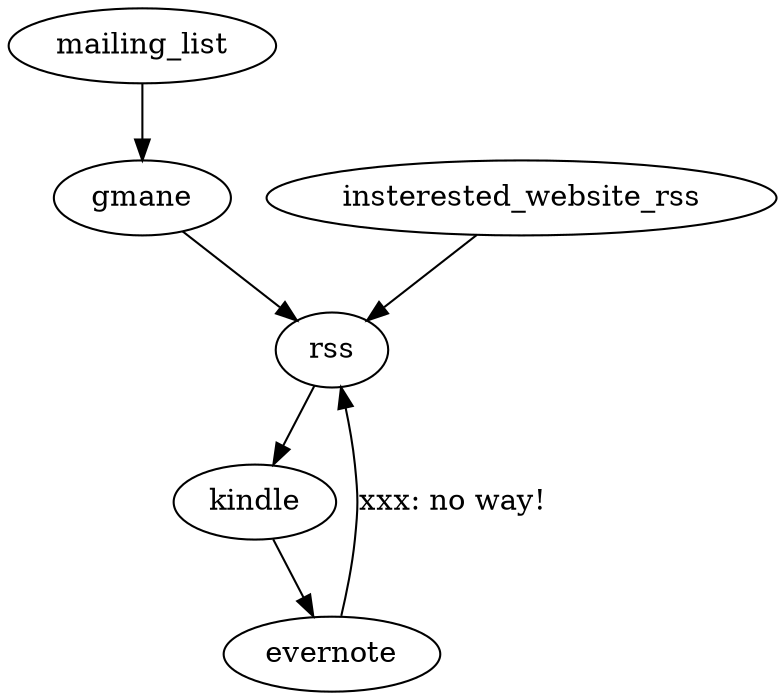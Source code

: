 digraph G{
	mailing_list -> gmane -> rss;
  insterested_website_rss -> rss;
  
  rss -> kindle;

  kindle -> evernote;

  evernote -> rss [ label = "xxx: no way!"];
}